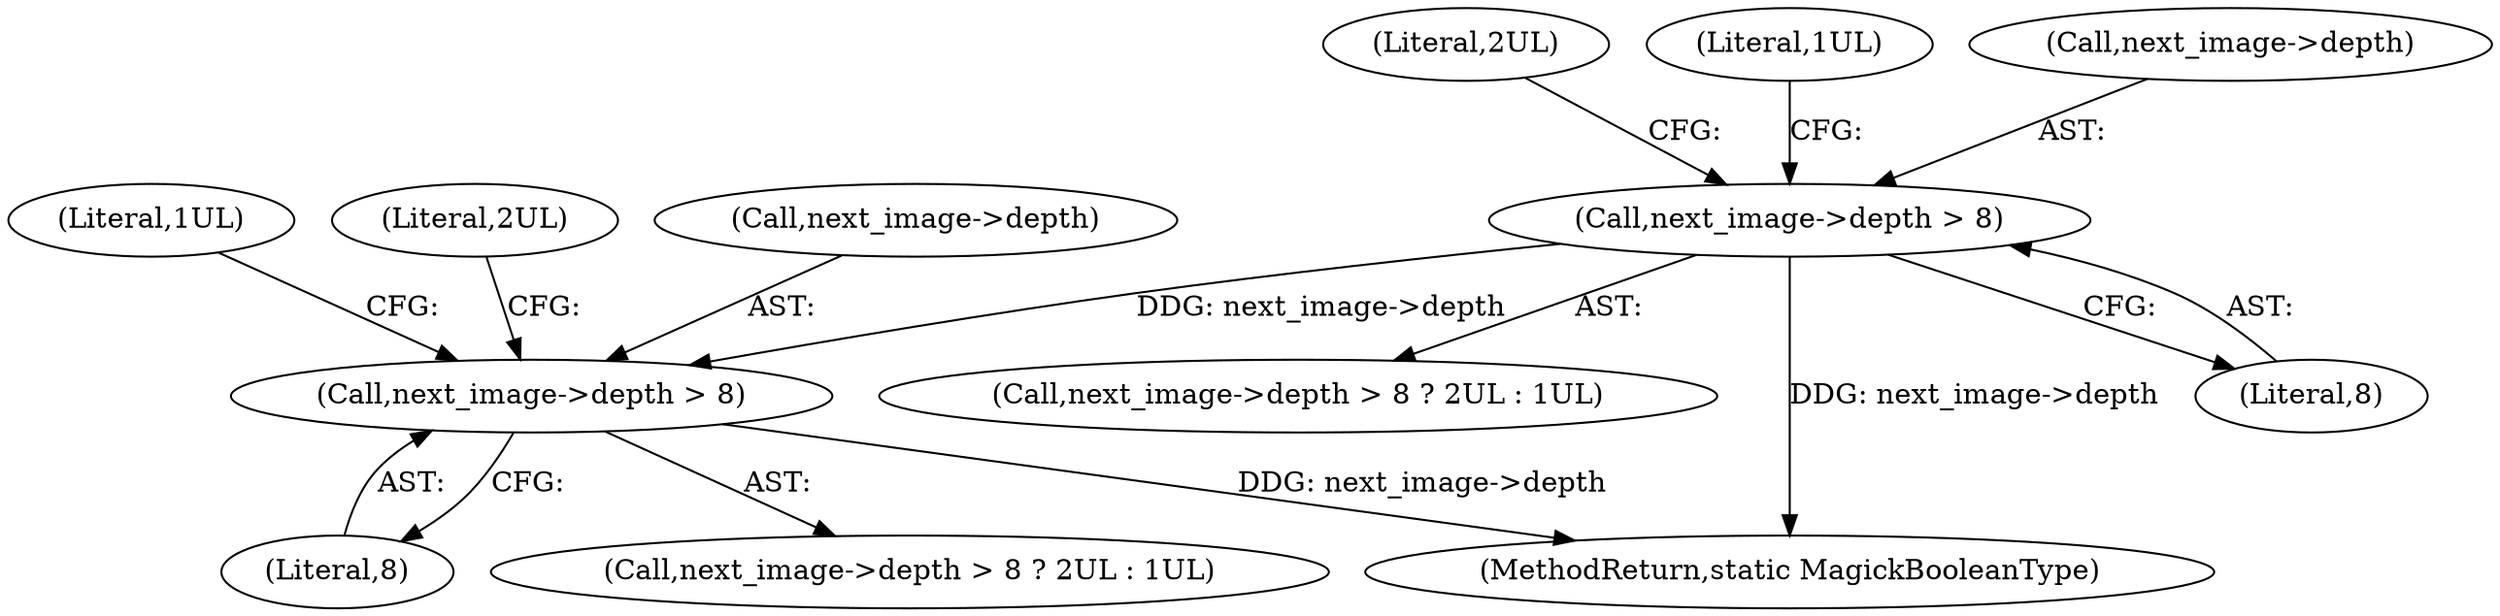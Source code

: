 digraph "0_ImageMagick_4f2c04ea6673863b87ac7f186cbb0d911f74085c_0@pointer" {
"1000837" [label="(Call,next_image->depth > 8)"];
"1001146" [label="(Call,next_image->depth > 8)"];
"1001152" [label="(Literal,1UL)"];
"1000841" [label="(Literal,8)"];
"1000837" [label="(Call,next_image->depth > 8)"];
"1000842" [label="(Literal,2UL)"];
"1000843" [label="(Literal,1UL)"];
"1001151" [label="(Literal,2UL)"];
"1000838" [label="(Call,next_image->depth)"];
"1001146" [label="(Call,next_image->depth > 8)"];
"1001150" [label="(Literal,8)"];
"1000836" [label="(Call,next_image->depth > 8 ? 2UL : 1UL)"];
"1001575" [label="(MethodReturn,static MagickBooleanType)"];
"1001147" [label="(Call,next_image->depth)"];
"1001145" [label="(Call,next_image->depth > 8 ? 2UL : 1UL)"];
"1000837" -> "1000836"  [label="AST: "];
"1000837" -> "1000841"  [label="CFG: "];
"1000838" -> "1000837"  [label="AST: "];
"1000841" -> "1000837"  [label="AST: "];
"1000842" -> "1000837"  [label="CFG: "];
"1000843" -> "1000837"  [label="CFG: "];
"1000837" -> "1001575"  [label="DDG: next_image->depth"];
"1000837" -> "1001146"  [label="DDG: next_image->depth"];
"1001146" -> "1001145"  [label="AST: "];
"1001146" -> "1001150"  [label="CFG: "];
"1001147" -> "1001146"  [label="AST: "];
"1001150" -> "1001146"  [label="AST: "];
"1001151" -> "1001146"  [label="CFG: "];
"1001152" -> "1001146"  [label="CFG: "];
"1001146" -> "1001575"  [label="DDG: next_image->depth"];
}
